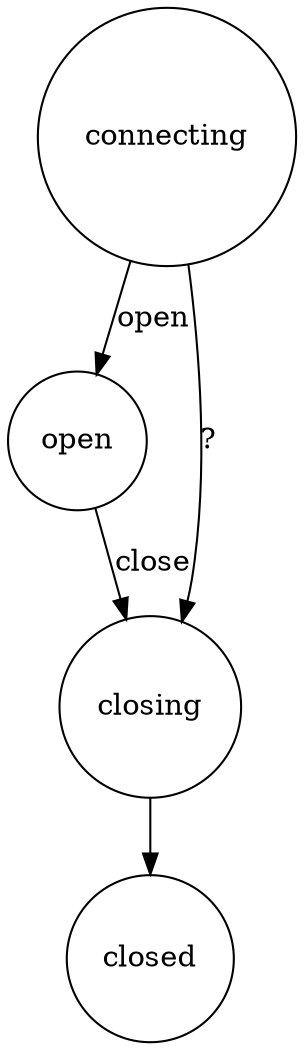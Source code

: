 digraph {
	node [shape = "circle"]
	connecting -> open [label = "open"]
	open -> closing [label = "close"]
	closing -> closed
	/* Is this a thing? */
	connecting -> closing [label = "?"]
}
